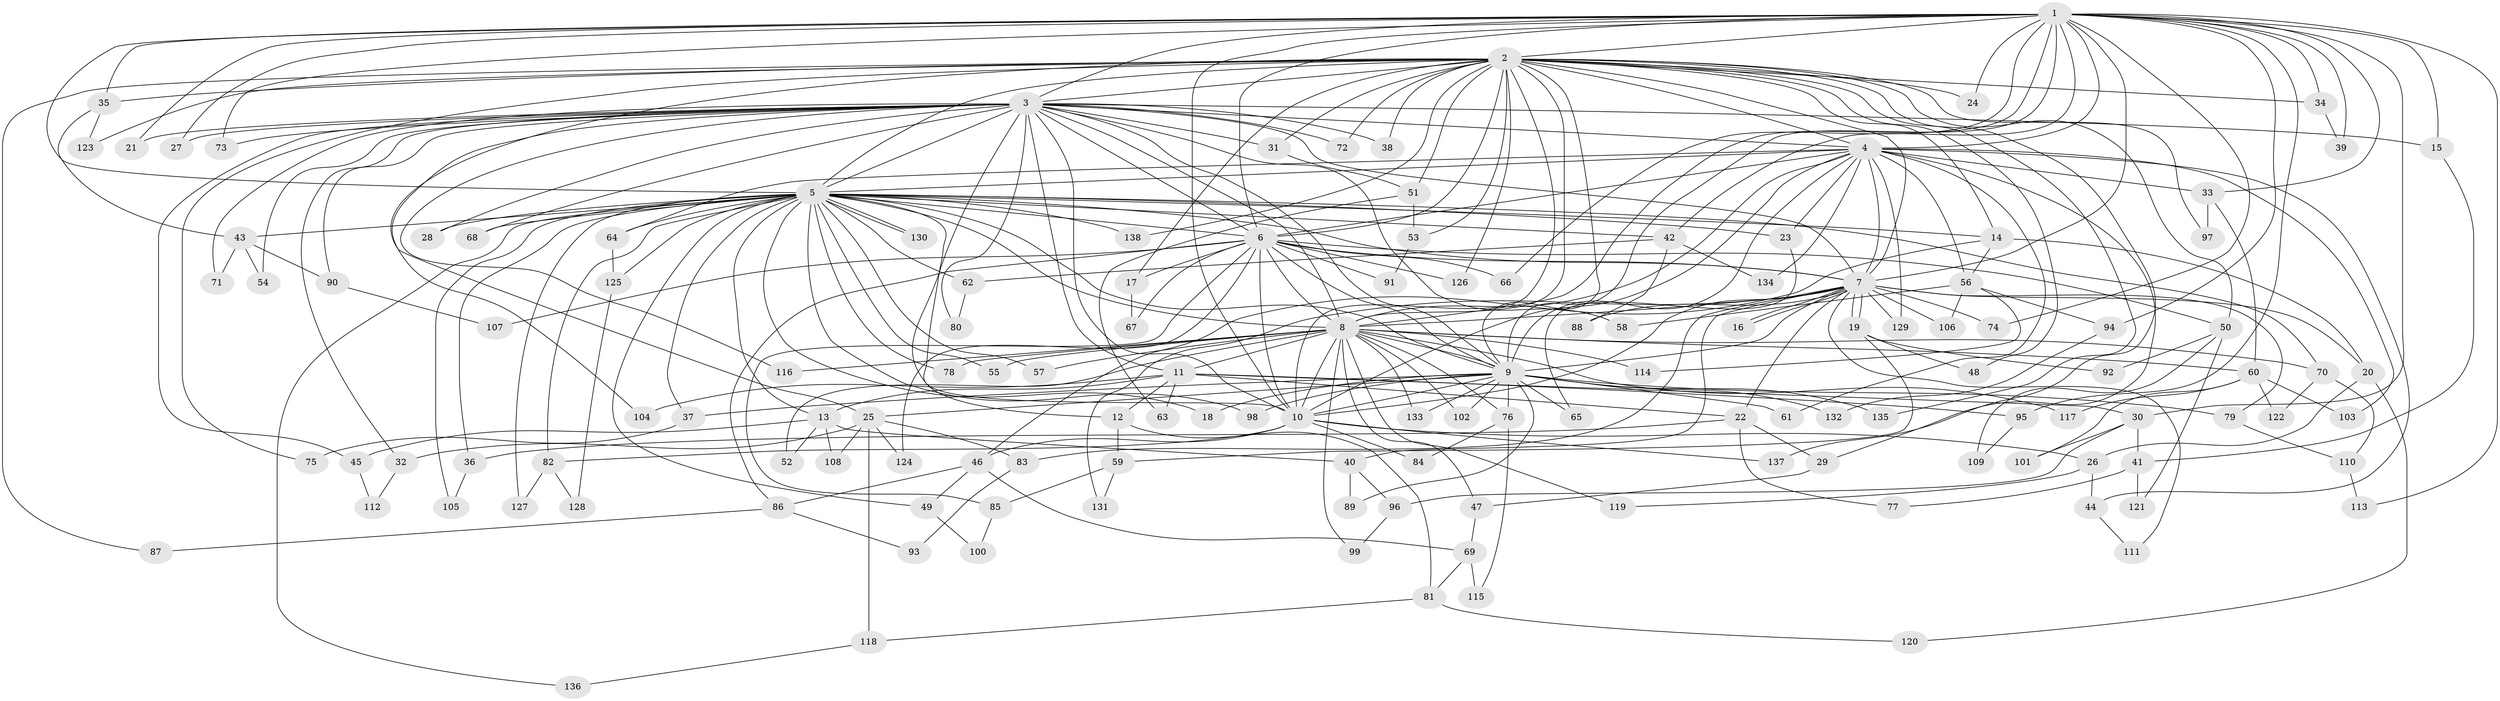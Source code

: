 // coarse degree distribution, {3: 0.24096385542168675, 20: 0.012048192771084338, 30: 0.012048192771084338, 2: 0.30120481927710846, 8: 0.024096385542168676, 4: 0.18072289156626506, 5: 0.07228915662650602, 6: 0.012048192771084338, 17: 0.024096385542168676, 26: 0.012048192771084338, 7: 0.024096385542168676, 16: 0.012048192771084338, 1: 0.024096385542168676, 21: 0.012048192771084338, 22: 0.012048192771084338, 24: 0.012048192771084338, 13: 0.012048192771084338}
// Generated by graph-tools (version 1.1) at 2025/36/03/04/25 23:36:35]
// undirected, 138 vertices, 301 edges
graph export_dot {
  node [color=gray90,style=filled];
  1;
  2;
  3;
  4;
  5;
  6;
  7;
  8;
  9;
  10;
  11;
  12;
  13;
  14;
  15;
  16;
  17;
  18;
  19;
  20;
  21;
  22;
  23;
  24;
  25;
  26;
  27;
  28;
  29;
  30;
  31;
  32;
  33;
  34;
  35;
  36;
  37;
  38;
  39;
  40;
  41;
  42;
  43;
  44;
  45;
  46;
  47;
  48;
  49;
  50;
  51;
  52;
  53;
  54;
  55;
  56;
  57;
  58;
  59;
  60;
  61;
  62;
  63;
  64;
  65;
  66;
  67;
  68;
  69;
  70;
  71;
  72;
  73;
  74;
  75;
  76;
  77;
  78;
  79;
  80;
  81;
  82;
  83;
  84;
  85;
  86;
  87;
  88;
  89;
  90;
  91;
  92;
  93;
  94;
  95;
  96;
  97;
  98;
  99;
  100;
  101;
  102;
  103;
  104;
  105;
  106;
  107;
  108;
  109;
  110;
  111;
  112;
  113;
  114;
  115;
  116;
  117;
  118;
  119;
  120;
  121;
  122;
  123;
  124;
  125;
  126;
  127;
  128;
  129;
  130;
  131;
  132;
  133;
  134;
  135;
  136;
  137;
  138;
  1 -- 2;
  1 -- 3;
  1 -- 4;
  1 -- 5;
  1 -- 6;
  1 -- 7;
  1 -- 8;
  1 -- 9;
  1 -- 10;
  1 -- 15;
  1 -- 21;
  1 -- 24;
  1 -- 27;
  1 -- 30;
  1 -- 33;
  1 -- 34;
  1 -- 35;
  1 -- 39;
  1 -- 42;
  1 -- 66;
  1 -- 73;
  1 -- 74;
  1 -- 94;
  1 -- 95;
  1 -- 113;
  2 -- 3;
  2 -- 4;
  2 -- 5;
  2 -- 6;
  2 -- 7;
  2 -- 8;
  2 -- 9;
  2 -- 10;
  2 -- 14;
  2 -- 17;
  2 -- 24;
  2 -- 25;
  2 -- 31;
  2 -- 34;
  2 -- 35;
  2 -- 38;
  2 -- 48;
  2 -- 50;
  2 -- 51;
  2 -- 53;
  2 -- 72;
  2 -- 75;
  2 -- 87;
  2 -- 97;
  2 -- 123;
  2 -- 126;
  2 -- 135;
  2 -- 137;
  2 -- 138;
  3 -- 4;
  3 -- 5;
  3 -- 6;
  3 -- 7;
  3 -- 8;
  3 -- 9;
  3 -- 10;
  3 -- 11;
  3 -- 12;
  3 -- 15;
  3 -- 21;
  3 -- 27;
  3 -- 28;
  3 -- 31;
  3 -- 32;
  3 -- 38;
  3 -- 45;
  3 -- 54;
  3 -- 58;
  3 -- 68;
  3 -- 71;
  3 -- 72;
  3 -- 73;
  3 -- 80;
  3 -- 90;
  3 -- 104;
  3 -- 116;
  4 -- 5;
  4 -- 6;
  4 -- 7;
  4 -- 8;
  4 -- 9;
  4 -- 10;
  4 -- 23;
  4 -- 29;
  4 -- 33;
  4 -- 44;
  4 -- 56;
  4 -- 61;
  4 -- 64;
  4 -- 103;
  4 -- 129;
  4 -- 134;
  5 -- 6;
  5 -- 7;
  5 -- 8;
  5 -- 9;
  5 -- 10;
  5 -- 13;
  5 -- 14;
  5 -- 18;
  5 -- 23;
  5 -- 28;
  5 -- 36;
  5 -- 37;
  5 -- 42;
  5 -- 43;
  5 -- 49;
  5 -- 55;
  5 -- 57;
  5 -- 62;
  5 -- 64;
  5 -- 68;
  5 -- 70;
  5 -- 78;
  5 -- 82;
  5 -- 98;
  5 -- 105;
  5 -- 125;
  5 -- 127;
  5 -- 130;
  5 -- 130;
  5 -- 136;
  5 -- 138;
  6 -- 7;
  6 -- 8;
  6 -- 9;
  6 -- 10;
  6 -- 17;
  6 -- 50;
  6 -- 66;
  6 -- 67;
  6 -- 85;
  6 -- 86;
  6 -- 91;
  6 -- 107;
  6 -- 124;
  6 -- 126;
  7 -- 8;
  7 -- 9;
  7 -- 10;
  7 -- 16;
  7 -- 16;
  7 -- 19;
  7 -- 19;
  7 -- 20;
  7 -- 22;
  7 -- 40;
  7 -- 74;
  7 -- 79;
  7 -- 83;
  7 -- 88;
  7 -- 106;
  7 -- 111;
  7 -- 129;
  7 -- 131;
  8 -- 9;
  8 -- 10;
  8 -- 11;
  8 -- 47;
  8 -- 52;
  8 -- 55;
  8 -- 57;
  8 -- 60;
  8 -- 70;
  8 -- 76;
  8 -- 78;
  8 -- 99;
  8 -- 102;
  8 -- 114;
  8 -- 116;
  8 -- 117;
  8 -- 119;
  8 -- 133;
  9 -- 10;
  9 -- 18;
  9 -- 25;
  9 -- 37;
  9 -- 61;
  9 -- 65;
  9 -- 76;
  9 -- 79;
  9 -- 89;
  9 -- 98;
  9 -- 102;
  9 -- 132;
  9 -- 133;
  9 -- 135;
  10 -- 26;
  10 -- 46;
  10 -- 82;
  10 -- 84;
  10 -- 137;
  11 -- 12;
  11 -- 13;
  11 -- 22;
  11 -- 30;
  11 -- 63;
  11 -- 95;
  11 -- 104;
  12 -- 59;
  12 -- 81;
  13 -- 40;
  13 -- 45;
  13 -- 52;
  13 -- 108;
  14 -- 20;
  14 -- 46;
  14 -- 56;
  15 -- 41;
  17 -- 67;
  19 -- 48;
  19 -- 59;
  19 -- 92;
  20 -- 26;
  20 -- 120;
  22 -- 29;
  22 -- 36;
  22 -- 77;
  23 -- 65;
  25 -- 32;
  25 -- 83;
  25 -- 108;
  25 -- 118;
  25 -- 124;
  26 -- 44;
  26 -- 119;
  29 -- 47;
  30 -- 41;
  30 -- 96;
  30 -- 101;
  31 -- 51;
  32 -- 112;
  33 -- 60;
  33 -- 97;
  34 -- 39;
  35 -- 43;
  35 -- 123;
  36 -- 105;
  37 -- 75;
  40 -- 89;
  40 -- 96;
  41 -- 77;
  41 -- 121;
  42 -- 62;
  42 -- 88;
  42 -- 134;
  43 -- 54;
  43 -- 71;
  43 -- 90;
  44 -- 111;
  45 -- 112;
  46 -- 49;
  46 -- 69;
  46 -- 86;
  47 -- 69;
  49 -- 100;
  50 -- 92;
  50 -- 109;
  50 -- 121;
  51 -- 53;
  51 -- 63;
  53 -- 91;
  56 -- 58;
  56 -- 94;
  56 -- 106;
  56 -- 114;
  59 -- 85;
  59 -- 131;
  60 -- 101;
  60 -- 103;
  60 -- 117;
  60 -- 122;
  62 -- 80;
  64 -- 125;
  69 -- 81;
  69 -- 115;
  70 -- 110;
  70 -- 122;
  76 -- 84;
  76 -- 115;
  79 -- 110;
  81 -- 118;
  81 -- 120;
  82 -- 127;
  82 -- 128;
  83 -- 93;
  85 -- 100;
  86 -- 87;
  86 -- 93;
  90 -- 107;
  94 -- 132;
  95 -- 109;
  96 -- 99;
  110 -- 113;
  118 -- 136;
  125 -- 128;
}
